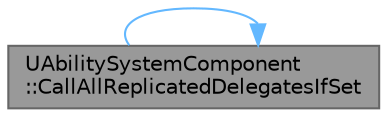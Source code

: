 digraph "UAbilitySystemComponent::CallAllReplicatedDelegatesIfSet"
{
 // INTERACTIVE_SVG=YES
 // LATEX_PDF_SIZE
  bgcolor="transparent";
  edge [fontname=Helvetica,fontsize=10,labelfontname=Helvetica,labelfontsize=10];
  node [fontname=Helvetica,fontsize=10,shape=box,height=0.2,width=0.4];
  rankdir="LR";
  Node1 [id="Node000001",label="UAbilitySystemComponent\l::CallAllReplicatedDelegatesIfSet",height=0.2,width=0.4,color="gray40", fillcolor="grey60", style="filled", fontcolor="black",tooltip="Calls any Replicated delegates that have been sent (TargetData or Generic Replicated Events)."];
  Node1 -> Node1 [id="edge1_Node000001_Node000001",color="steelblue1",style="solid",tooltip=" "];
}
